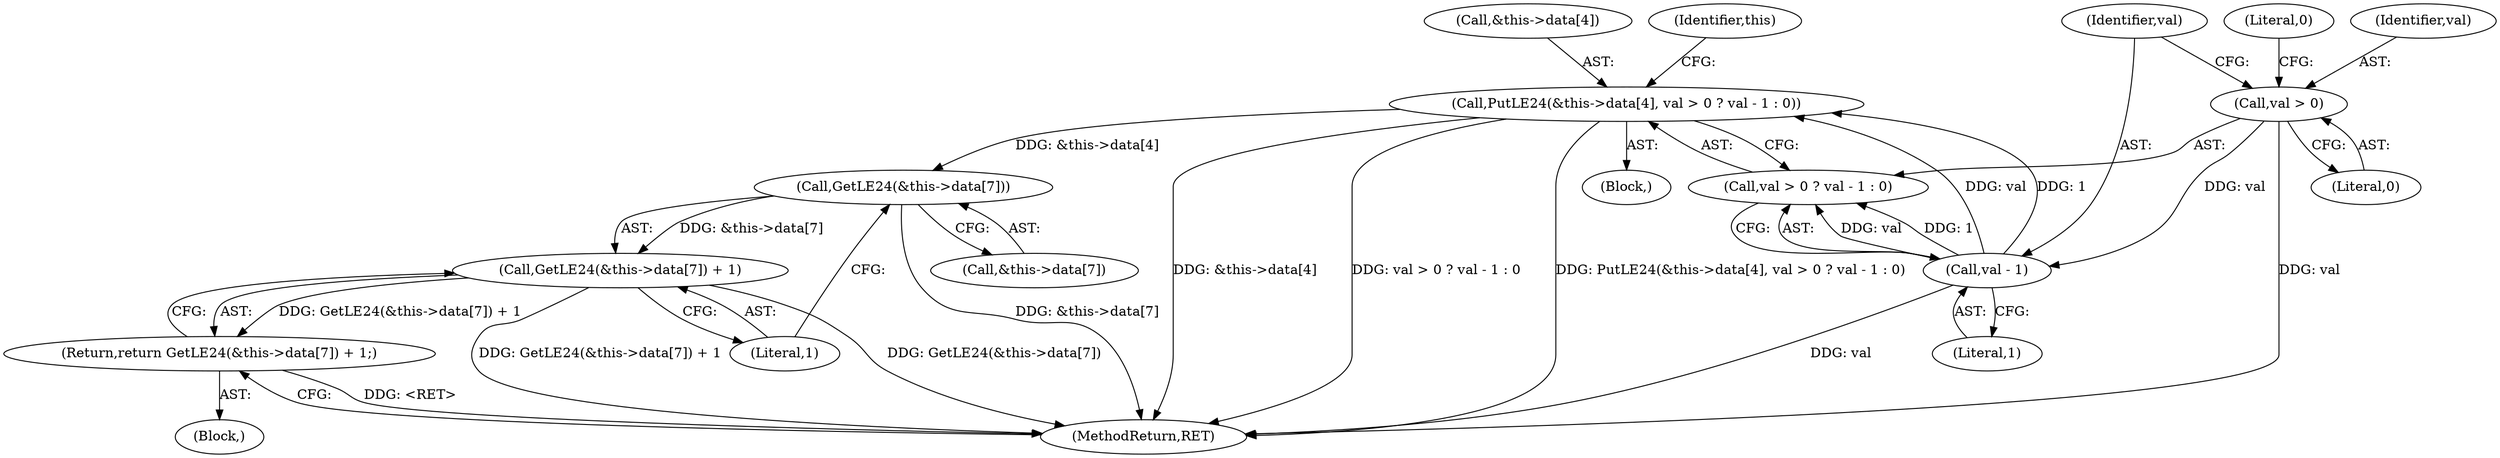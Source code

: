 digraph "0_exempi_aabedb5e749dd59112a3fe1e8e08f2d934f56666@array" {
"1000211" [label="(Call,GetLE24(&this->data[7]))"];
"1000193" [label="(Call,PutLE24(&this->data[4], val > 0 ? val - 1 : 0))"];
"1000204" [label="(Call,val - 1)"];
"1000201" [label="(Call,val > 0)"];
"1000210" [label="(Call,GetLE24(&this->data[7]) + 1)"];
"1000209" [label="(Return,return GetLE24(&this->data[7]) + 1;)"];
"1000205" [label="(Identifier,val)"];
"1000194" [label="(Call,&this->data[4])"];
"1000218" [label="(Literal,1)"];
"1000206" [label="(Literal,1)"];
"1000204" [label="(Call,val - 1)"];
"1000210" [label="(Call,GetLE24(&this->data[7]) + 1)"];
"1000193" [label="(Call,PutLE24(&this->data[4], val > 0 ? val - 1 : 0))"];
"1000212" [label="(Call,&this->data[7])"];
"1000211" [label="(Call,GetLE24(&this->data[7]))"];
"1000203" [label="(Literal,0)"];
"1000209" [label="(Return,return GetLE24(&this->data[7]) + 1;)"];
"1000192" [label="(Block,)"];
"1000215" [label="(Identifier,this)"];
"1000207" [label="(Literal,0)"];
"1000537" [label="(MethodReturn,RET)"];
"1000200" [label="(Call,val > 0 ? val - 1 : 0)"];
"1000201" [label="(Call,val > 0)"];
"1000208" [label="(Block,)"];
"1000202" [label="(Identifier,val)"];
"1000211" -> "1000210"  [label="AST: "];
"1000211" -> "1000212"  [label="CFG: "];
"1000212" -> "1000211"  [label="AST: "];
"1000218" -> "1000211"  [label="CFG: "];
"1000211" -> "1000537"  [label="DDG: &this->data[7]"];
"1000211" -> "1000210"  [label="DDG: &this->data[7]"];
"1000193" -> "1000211"  [label="DDG: &this->data[4]"];
"1000193" -> "1000192"  [label="AST: "];
"1000193" -> "1000200"  [label="CFG: "];
"1000194" -> "1000193"  [label="AST: "];
"1000200" -> "1000193"  [label="AST: "];
"1000215" -> "1000193"  [label="CFG: "];
"1000193" -> "1000537"  [label="DDG: &this->data[4]"];
"1000193" -> "1000537"  [label="DDG: val > 0 ? val - 1 : 0"];
"1000193" -> "1000537"  [label="DDG: PutLE24(&this->data[4], val > 0 ? val - 1 : 0)"];
"1000204" -> "1000193"  [label="DDG: val"];
"1000204" -> "1000193"  [label="DDG: 1"];
"1000204" -> "1000200"  [label="AST: "];
"1000204" -> "1000206"  [label="CFG: "];
"1000205" -> "1000204"  [label="AST: "];
"1000206" -> "1000204"  [label="AST: "];
"1000200" -> "1000204"  [label="CFG: "];
"1000204" -> "1000537"  [label="DDG: val"];
"1000204" -> "1000200"  [label="DDG: val"];
"1000204" -> "1000200"  [label="DDG: 1"];
"1000201" -> "1000204"  [label="DDG: val"];
"1000201" -> "1000200"  [label="AST: "];
"1000201" -> "1000203"  [label="CFG: "];
"1000202" -> "1000201"  [label="AST: "];
"1000203" -> "1000201"  [label="AST: "];
"1000205" -> "1000201"  [label="CFG: "];
"1000207" -> "1000201"  [label="CFG: "];
"1000201" -> "1000537"  [label="DDG: val"];
"1000210" -> "1000209"  [label="AST: "];
"1000210" -> "1000218"  [label="CFG: "];
"1000218" -> "1000210"  [label="AST: "];
"1000209" -> "1000210"  [label="CFG: "];
"1000210" -> "1000537"  [label="DDG: GetLE24(&this->data[7]) + 1"];
"1000210" -> "1000537"  [label="DDG: GetLE24(&this->data[7])"];
"1000210" -> "1000209"  [label="DDG: GetLE24(&this->data[7]) + 1"];
"1000209" -> "1000208"  [label="AST: "];
"1000537" -> "1000209"  [label="CFG: "];
"1000209" -> "1000537"  [label="DDG: <RET>"];
}
